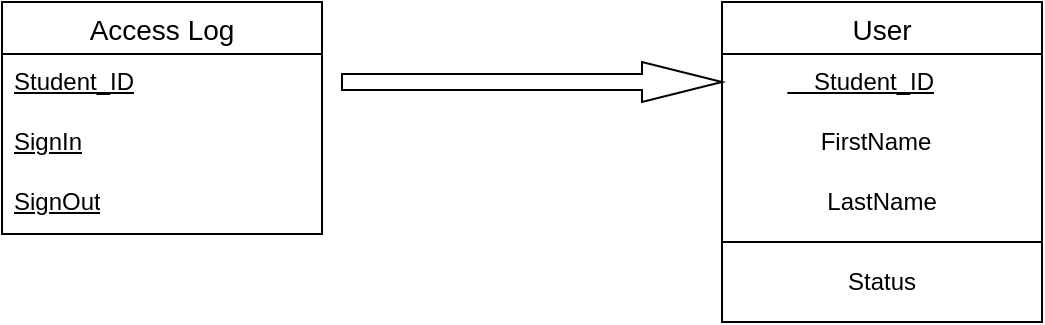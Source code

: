 <mxfile version="24.7.16">
  <diagram name="Page-1" id="bBRaxADhyoeGL9Og1cvm">
    <mxGraphModel dx="1242" dy="785" grid="1" gridSize="10" guides="1" tooltips="1" connect="1" arrows="1" fold="1" page="1" pageScale="1" pageWidth="850" pageHeight="1100" math="0" shadow="0">
      <root>
        <mxCell id="0" />
        <mxCell id="1" parent="0" />
        <mxCell id="PNyVPX_ZSp0AagIQTflb-15" value="Access Log" style="swimlane;fontStyle=0;childLayout=stackLayout;horizontal=1;startSize=26;horizontalStack=0;resizeParent=1;resizeParentMax=0;resizeLast=0;collapsible=1;marginBottom=0;align=center;fontSize=14;" vertex="1" parent="1">
          <mxGeometry x="50" y="80" width="160" height="116" as="geometry" />
        </mxCell>
        <mxCell id="PNyVPX_ZSp0AagIQTflb-16" value="&lt;u&gt;Student_ID&lt;/u&gt;" style="text;strokeColor=none;fillColor=none;spacingLeft=4;spacingRight=4;overflow=hidden;rotatable=0;points=[[0,0.5],[1,0.5]];portConstraint=eastwest;fontSize=12;whiteSpace=wrap;html=1;" vertex="1" parent="PNyVPX_ZSp0AagIQTflb-15">
          <mxGeometry y="26" width="160" height="30" as="geometry" />
        </mxCell>
        <mxCell id="PNyVPX_ZSp0AagIQTflb-17" value="&lt;u&gt;SignIn&lt;/u&gt;" style="text;strokeColor=none;fillColor=none;spacingLeft=4;spacingRight=4;overflow=hidden;rotatable=0;points=[[0,0.5],[1,0.5]];portConstraint=eastwest;fontSize=12;whiteSpace=wrap;html=1;" vertex="1" parent="PNyVPX_ZSp0AagIQTflb-15">
          <mxGeometry y="56" width="160" height="30" as="geometry" />
        </mxCell>
        <mxCell id="PNyVPX_ZSp0AagIQTflb-18" value="&lt;u&gt;SignOut&lt;/u&gt;" style="text;strokeColor=none;fillColor=none;spacingLeft=4;spacingRight=4;overflow=hidden;rotatable=0;points=[[0,0.5],[1,0.5]];portConstraint=eastwest;fontSize=12;whiteSpace=wrap;html=1;" vertex="1" parent="PNyVPX_ZSp0AagIQTflb-15">
          <mxGeometry y="86" width="160" height="30" as="geometry" />
        </mxCell>
        <mxCell id="PNyVPX_ZSp0AagIQTflb-19" value="User" style="swimlane;fontStyle=0;childLayout=stackLayout;horizontal=1;startSize=26;horizontalStack=0;resizeParent=1;resizeParentMax=0;resizeLast=0;collapsible=1;marginBottom=0;align=center;fontSize=14;" vertex="1" parent="1">
          <mxGeometry x="410" y="80" width="160" height="120" as="geometry" />
        </mxCell>
        <mxCell id="PNyVPX_ZSp0AagIQTflb-20" value="&lt;u&gt;&lt;span style=&quot;white-space: pre;&quot;&gt;&#x9;&lt;/span&gt;&amp;nbsp; &amp;nbsp; Student_ID&lt;/u&gt;" style="text;strokeColor=none;fillColor=none;spacingLeft=4;spacingRight=4;overflow=hidden;rotatable=0;points=[[0,0.5],[1,0.5]];portConstraint=eastwest;fontSize=12;whiteSpace=wrap;html=1;" vertex="1" parent="PNyVPX_ZSp0AagIQTflb-19">
          <mxGeometry y="26" width="160" height="30" as="geometry" />
        </mxCell>
        <mxCell id="PNyVPX_ZSp0AagIQTflb-21" value="&lt;span style=&quot;white-space: pre;&quot;&gt;&#x9;&amp;nbsp;&lt;/span&gt;&amp;nbsp; &amp;nbsp; FirstName" style="text;strokeColor=none;fillColor=none;spacingLeft=4;spacingRight=4;overflow=hidden;rotatable=0;points=[[0,0.5],[1,0.5]];portConstraint=eastwest;fontSize=12;whiteSpace=wrap;html=1;" vertex="1" parent="PNyVPX_ZSp0AagIQTflb-19">
          <mxGeometry y="56" width="160" height="30" as="geometry" />
        </mxCell>
        <mxCell id="PNyVPX_ZSp0AagIQTflb-22" value="&lt;span style=&quot;white-space: pre;&quot;&gt;&#x9;&lt;/span&gt;&amp;nbsp; &amp;nbsp; &amp;nbsp; LastName" style="text;strokeColor=none;fillColor=none;spacingLeft=4;spacingRight=4;overflow=hidden;rotatable=0;points=[[0,0.5],[1,0.5]];portConstraint=eastwest;fontSize=12;whiteSpace=wrap;html=1;" vertex="1" parent="PNyVPX_ZSp0AagIQTflb-19">
          <mxGeometry y="86" width="160" height="34" as="geometry" />
        </mxCell>
        <mxCell id="PNyVPX_ZSp0AagIQTflb-23" value="Status" style="whiteSpace=wrap;html=1;align=center;" vertex="1" parent="1">
          <mxGeometry x="410" y="200" width="160" height="40" as="geometry" />
        </mxCell>
        <mxCell id="PNyVPX_ZSp0AagIQTflb-25" value="" style="html=1;shadow=0;dashed=0;align=center;verticalAlign=middle;shape=mxgraph.arrows2.arrow;dy=0.6;dx=40;notch=0;" vertex="1" parent="1">
          <mxGeometry x="220" y="110" width="190" height="20" as="geometry" />
        </mxCell>
      </root>
    </mxGraphModel>
  </diagram>
</mxfile>
